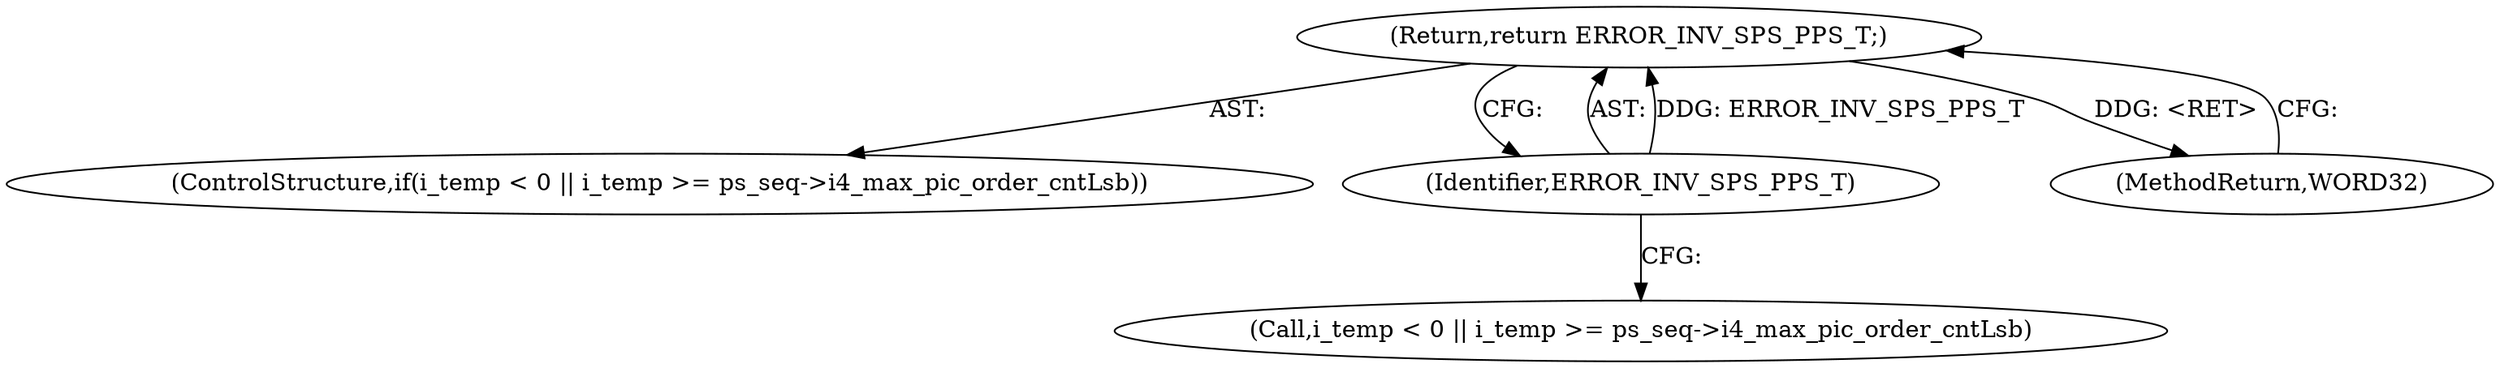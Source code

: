 digraph "1_Android_9a00f562a612d56e7b2b989d168647db900ba6cf_0@del" {
"1000613" [label="(Return,return ERROR_INV_SPS_PPS_T;)"];
"1000614" [label="(Identifier,ERROR_INV_SPS_PPS_T)"];
"1000603" [label="(ControlStructure,if(i_temp < 0 || i_temp >= ps_seq->i4_max_pic_order_cntLsb))"];
"1000604" [label="(Call,i_temp < 0 || i_temp >= ps_seq->i4_max_pic_order_cntLsb)"];
"1002568" [label="(MethodReturn,WORD32)"];
"1000613" [label="(Return,return ERROR_INV_SPS_PPS_T;)"];
"1000614" [label="(Identifier,ERROR_INV_SPS_PPS_T)"];
"1000613" -> "1000603"  [label="AST: "];
"1000613" -> "1000614"  [label="CFG: "];
"1000614" -> "1000613"  [label="AST: "];
"1002568" -> "1000613"  [label="CFG: "];
"1000613" -> "1002568"  [label="DDG: <RET>"];
"1000614" -> "1000613"  [label="DDG: ERROR_INV_SPS_PPS_T"];
"1000614" -> "1000604"  [label="CFG: "];
}
